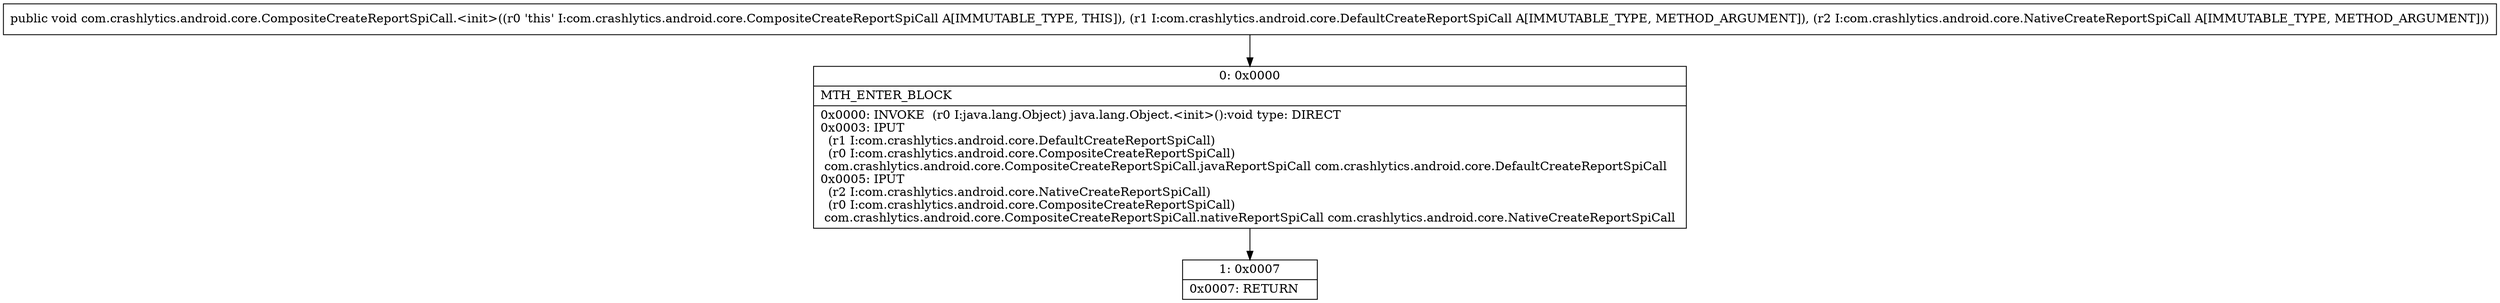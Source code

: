 digraph "CFG forcom.crashlytics.android.core.CompositeCreateReportSpiCall.\<init\>(Lcom\/crashlytics\/android\/core\/DefaultCreateReportSpiCall;Lcom\/crashlytics\/android\/core\/NativeCreateReportSpiCall;)V" {
Node_0 [shape=record,label="{0\:\ 0x0000|MTH_ENTER_BLOCK\l|0x0000: INVOKE  (r0 I:java.lang.Object) java.lang.Object.\<init\>():void type: DIRECT \l0x0003: IPUT  \l  (r1 I:com.crashlytics.android.core.DefaultCreateReportSpiCall)\l  (r0 I:com.crashlytics.android.core.CompositeCreateReportSpiCall)\l com.crashlytics.android.core.CompositeCreateReportSpiCall.javaReportSpiCall com.crashlytics.android.core.DefaultCreateReportSpiCall \l0x0005: IPUT  \l  (r2 I:com.crashlytics.android.core.NativeCreateReportSpiCall)\l  (r0 I:com.crashlytics.android.core.CompositeCreateReportSpiCall)\l com.crashlytics.android.core.CompositeCreateReportSpiCall.nativeReportSpiCall com.crashlytics.android.core.NativeCreateReportSpiCall \l}"];
Node_1 [shape=record,label="{1\:\ 0x0007|0x0007: RETURN   \l}"];
MethodNode[shape=record,label="{public void com.crashlytics.android.core.CompositeCreateReportSpiCall.\<init\>((r0 'this' I:com.crashlytics.android.core.CompositeCreateReportSpiCall A[IMMUTABLE_TYPE, THIS]), (r1 I:com.crashlytics.android.core.DefaultCreateReportSpiCall A[IMMUTABLE_TYPE, METHOD_ARGUMENT]), (r2 I:com.crashlytics.android.core.NativeCreateReportSpiCall A[IMMUTABLE_TYPE, METHOD_ARGUMENT])) }"];
MethodNode -> Node_0;
Node_0 -> Node_1;
}

